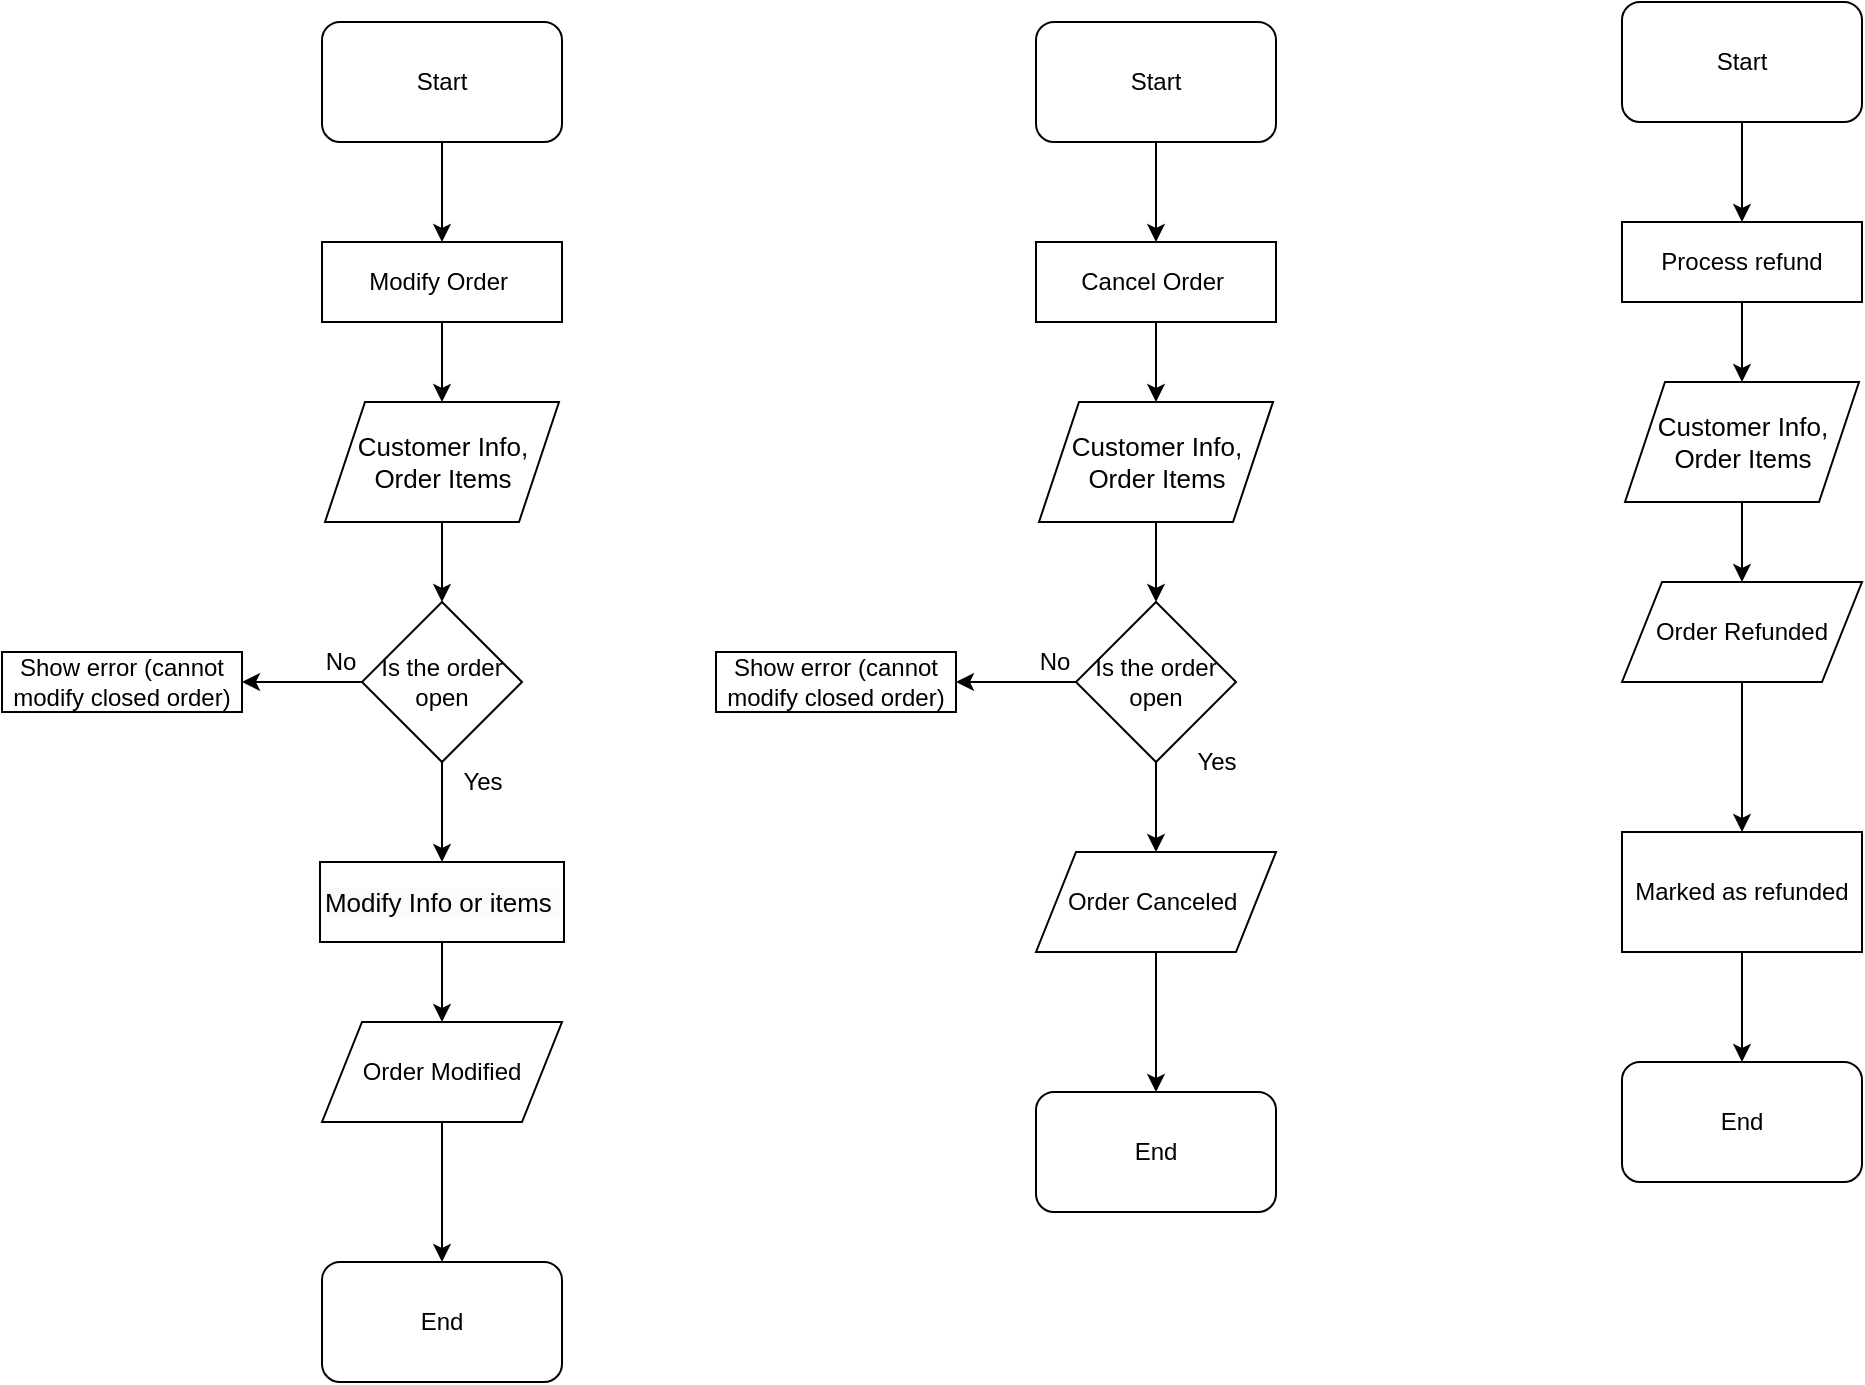 <mxfile version="24.7.17">
  <diagram name="Page-1" id="1tUYA6t7i-9BOZn0U4gb">
    <mxGraphModel dx="2503" dy="1124" grid="1" gridSize="10" guides="1" tooltips="1" connect="1" arrows="1" fold="1" page="1" pageScale="1" pageWidth="827" pageHeight="1169" math="0" shadow="0">
      <root>
        <mxCell id="0" />
        <mxCell id="1" parent="0" />
        <mxCell id="YLlzP3E9w1X3eF8znKFz-6" value="" style="edgeStyle=orthogonalEdgeStyle;rounded=0;orthogonalLoop=1;jettySize=auto;html=1;" edge="1" parent="1" source="YLlzP3E9w1X3eF8znKFz-1" target="YLlzP3E9w1X3eF8znKFz-5">
          <mxGeometry relative="1" as="geometry" />
        </mxCell>
        <mxCell id="YLlzP3E9w1X3eF8znKFz-1" value="Start" style="rounded=1;whiteSpace=wrap;html=1;" vertex="1" parent="1">
          <mxGeometry x="70" y="70" width="120" height="60" as="geometry" />
        </mxCell>
        <mxCell id="YLlzP3E9w1X3eF8znKFz-8" value="" style="edgeStyle=orthogonalEdgeStyle;rounded=0;orthogonalLoop=1;jettySize=auto;html=1;" edge="1" parent="1" source="YLlzP3E9w1X3eF8znKFz-5" target="YLlzP3E9w1X3eF8znKFz-7">
          <mxGeometry relative="1" as="geometry" />
        </mxCell>
        <mxCell id="YLlzP3E9w1X3eF8znKFz-5" value="&lt;span style=&quot;font-style: normal; font-variant-caps: normal; font-weight: 400; letter-spacing: normal; text-align: start; text-indent: 0px; text-transform: none; white-space: normal; word-spacing: 0px; -webkit-text-stroke-width: 0px; text-decoration: none; caret-color: rgb(0, 0, 0); color: rgb(0, 0, 0); float: none; display: inline !important;&quot;&gt;Modify Order&lt;span class=&quot;Apple-converted-space&quot;&gt;&amp;nbsp;&lt;/span&gt;&lt;/span&gt;" style="rounded=0;whiteSpace=wrap;html=1;" vertex="1" parent="1">
          <mxGeometry x="70" y="180" width="120" height="40" as="geometry" />
        </mxCell>
        <mxCell id="YLlzP3E9w1X3eF8znKFz-19" style="edgeStyle=orthogonalEdgeStyle;rounded=0;orthogonalLoop=1;jettySize=auto;html=1;entryX=0.5;entryY=0;entryDx=0;entryDy=0;" edge="1" parent="1" source="YLlzP3E9w1X3eF8znKFz-7" target="YLlzP3E9w1X3eF8znKFz-12">
          <mxGeometry relative="1" as="geometry" />
        </mxCell>
        <mxCell id="YLlzP3E9w1X3eF8znKFz-7" value="&lt;span style=&quot;text-align: start; font-size: 13px;&quot;&gt;Customer Info, Order Items&lt;/span&gt;" style="shape=parallelogram;perimeter=parallelogramPerimeter;whiteSpace=wrap;html=1;fixedSize=1;" vertex="1" parent="1">
          <mxGeometry x="71.5" y="260" width="117" height="60" as="geometry" />
        </mxCell>
        <mxCell id="YLlzP3E9w1X3eF8znKFz-21" value="" style="edgeStyle=orthogonalEdgeStyle;rounded=0;orthogonalLoop=1;jettySize=auto;html=1;" edge="1" parent="1" source="YLlzP3E9w1X3eF8znKFz-9" target="YLlzP3E9w1X3eF8znKFz-20">
          <mxGeometry relative="1" as="geometry" />
        </mxCell>
        <mxCell id="YLlzP3E9w1X3eF8znKFz-9" value="&lt;span style=&quot;text-align: start;&quot;&gt;&lt;font style=&quot;font-size: 12px;&quot;&gt;Order Modified&lt;/font&gt;&lt;/span&gt;" style="shape=parallelogram;perimeter=parallelogramPerimeter;whiteSpace=wrap;html=1;fixedSize=1;" vertex="1" parent="1">
          <mxGeometry x="70" y="570" width="120" height="50" as="geometry" />
        </mxCell>
        <mxCell id="YLlzP3E9w1X3eF8znKFz-10" style="edgeStyle=orthogonalEdgeStyle;rounded=0;orthogonalLoop=1;jettySize=auto;html=1;entryX=0.5;entryY=0;entryDx=0;entryDy=0;" edge="1" parent="1" source="YLlzP3E9w1X3eF8znKFz-12" target="YLlzP3E9w1X3eF8znKFz-16">
          <mxGeometry relative="1" as="geometry" />
        </mxCell>
        <mxCell id="YLlzP3E9w1X3eF8znKFz-11" style="edgeStyle=orthogonalEdgeStyle;rounded=0;orthogonalLoop=1;jettySize=auto;html=1;" edge="1" parent="1" source="YLlzP3E9w1X3eF8znKFz-12" target="YLlzP3E9w1X3eF8znKFz-13">
          <mxGeometry relative="1" as="geometry" />
        </mxCell>
        <mxCell id="YLlzP3E9w1X3eF8znKFz-12" value="&lt;span style=&quot;text-align: start;&quot;&gt;Is the order open&lt;/span&gt;" style="rhombus;whiteSpace=wrap;html=1;" vertex="1" parent="1">
          <mxGeometry x="90" y="360" width="80" height="80" as="geometry" />
        </mxCell>
        <mxCell id="YLlzP3E9w1X3eF8znKFz-13" value="&lt;span style=&quot;text-align: start;&quot;&gt;&lt;font style=&quot;font-size: 12px;&quot;&gt;Show error (cannot modify closed order)&lt;/font&gt;&lt;/span&gt;" style="rounded=0;whiteSpace=wrap;html=1;" vertex="1" parent="1">
          <mxGeometry x="-90" y="385" width="120" height="30" as="geometry" />
        </mxCell>
        <mxCell id="YLlzP3E9w1X3eF8znKFz-14" value="No" style="text;html=1;align=center;verticalAlign=middle;resizable=0;points=[];autosize=1;strokeColor=none;fillColor=none;" vertex="1" parent="1">
          <mxGeometry x="58.5" y="375" width="40" height="30" as="geometry" />
        </mxCell>
        <mxCell id="YLlzP3E9w1X3eF8znKFz-15" style="edgeStyle=orthogonalEdgeStyle;rounded=0;orthogonalLoop=1;jettySize=auto;html=1;" edge="1" parent="1" source="YLlzP3E9w1X3eF8znKFz-16" target="YLlzP3E9w1X3eF8znKFz-9">
          <mxGeometry relative="1" as="geometry" />
        </mxCell>
        <mxCell id="YLlzP3E9w1X3eF8znKFz-16" value="&lt;span style=&quot;caret-color: rgb(0, 0, 0); color: rgb(0, 0, 0); font-family: Helvetica; font-size: 13px; font-style: normal; font-variant-caps: normal; font-weight: 400; letter-spacing: normal; orphans: auto; text-align: start; text-indent: 0px; text-transform: none; white-space: normal; widows: auto; word-spacing: 0px; -webkit-text-stroke-width: 0px; background-color: rgb(251, 251, 251); text-decoration: none; display: inline !important; float: none;&quot;&gt;Modify Info or items&amp;nbsp;&lt;/span&gt;" style="rounded=0;whiteSpace=wrap;html=1;" vertex="1" parent="1">
          <mxGeometry x="69" y="490" width="122" height="40" as="geometry" />
        </mxCell>
        <mxCell id="YLlzP3E9w1X3eF8znKFz-17" value="Yes" style="text;html=1;align=center;verticalAlign=middle;resizable=0;points=[];autosize=1;strokeColor=none;fillColor=none;" vertex="1" parent="1">
          <mxGeometry x="130" y="435" width="40" height="30" as="geometry" />
        </mxCell>
        <mxCell id="YLlzP3E9w1X3eF8znKFz-20" value="End" style="rounded=1;whiteSpace=wrap;html=1;" vertex="1" parent="1">
          <mxGeometry x="70" y="690" width="120" height="60" as="geometry" />
        </mxCell>
        <mxCell id="YLlzP3E9w1X3eF8znKFz-39" value="" style="edgeStyle=orthogonalEdgeStyle;rounded=0;orthogonalLoop=1;jettySize=auto;html=1;" edge="1" parent="1" source="YLlzP3E9w1X3eF8znKFz-40" target="YLlzP3E9w1X3eF8znKFz-42">
          <mxGeometry relative="1" as="geometry" />
        </mxCell>
        <mxCell id="YLlzP3E9w1X3eF8znKFz-40" value="Start" style="rounded=1;whiteSpace=wrap;html=1;" vertex="1" parent="1">
          <mxGeometry x="427" y="70" width="120" height="60" as="geometry" />
        </mxCell>
        <mxCell id="YLlzP3E9w1X3eF8znKFz-41" value="" style="edgeStyle=orthogonalEdgeStyle;rounded=0;orthogonalLoop=1;jettySize=auto;html=1;" edge="1" parent="1" source="YLlzP3E9w1X3eF8znKFz-42" target="YLlzP3E9w1X3eF8znKFz-44">
          <mxGeometry relative="1" as="geometry" />
        </mxCell>
        <mxCell id="YLlzP3E9w1X3eF8znKFz-42" value="&lt;span style=&quot;font-style: normal; font-variant-caps: normal; font-weight: 400; letter-spacing: normal; text-align: start; text-indent: 0px; text-transform: none; white-space: normal; word-spacing: 0px; -webkit-text-stroke-width: 0px; text-decoration: none; caret-color: rgb(0, 0, 0); color: rgb(0, 0, 0); float: none; display: inline !important;&quot;&gt;Cancel Order&lt;span class=&quot;Apple-converted-space&quot;&gt;&amp;nbsp;&lt;/span&gt;&lt;/span&gt;" style="rounded=0;whiteSpace=wrap;html=1;" vertex="1" parent="1">
          <mxGeometry x="427" y="180" width="120" height="40" as="geometry" />
        </mxCell>
        <mxCell id="YLlzP3E9w1X3eF8znKFz-43" style="edgeStyle=orthogonalEdgeStyle;rounded=0;orthogonalLoop=1;jettySize=auto;html=1;entryX=0.5;entryY=0;entryDx=0;entryDy=0;" edge="1" parent="1" source="YLlzP3E9w1X3eF8znKFz-44" target="YLlzP3E9w1X3eF8znKFz-49">
          <mxGeometry relative="1" as="geometry" />
        </mxCell>
        <mxCell id="YLlzP3E9w1X3eF8znKFz-44" value="&lt;span style=&quot;text-align: start; font-size: 13px;&quot;&gt;Customer Info, Order Items&lt;/span&gt;" style="shape=parallelogram;perimeter=parallelogramPerimeter;whiteSpace=wrap;html=1;fixedSize=1;" vertex="1" parent="1">
          <mxGeometry x="428.5" y="260" width="117" height="60" as="geometry" />
        </mxCell>
        <mxCell id="YLlzP3E9w1X3eF8znKFz-45" value="" style="edgeStyle=orthogonalEdgeStyle;rounded=0;orthogonalLoop=1;jettySize=auto;html=1;" edge="1" parent="1" source="YLlzP3E9w1X3eF8znKFz-46" target="YLlzP3E9w1X3eF8znKFz-55">
          <mxGeometry relative="1" as="geometry" />
        </mxCell>
        <mxCell id="YLlzP3E9w1X3eF8znKFz-46" value="&lt;span style=&quot;text-align: start;&quot;&gt;&lt;font&gt;Order Canceled&amp;nbsp;&lt;/font&gt;&lt;/span&gt;" style="shape=parallelogram;perimeter=parallelogramPerimeter;whiteSpace=wrap;html=1;fixedSize=1;" vertex="1" parent="1">
          <mxGeometry x="427" y="485" width="120" height="50" as="geometry" />
        </mxCell>
        <mxCell id="YLlzP3E9w1X3eF8znKFz-48" style="edgeStyle=orthogonalEdgeStyle;rounded=0;orthogonalLoop=1;jettySize=auto;html=1;" edge="1" parent="1" source="YLlzP3E9w1X3eF8znKFz-49" target="YLlzP3E9w1X3eF8znKFz-50">
          <mxGeometry relative="1" as="geometry" />
        </mxCell>
        <mxCell id="YLlzP3E9w1X3eF8znKFz-56" value="" style="edgeStyle=orthogonalEdgeStyle;rounded=0;orthogonalLoop=1;jettySize=auto;html=1;" edge="1" parent="1" source="YLlzP3E9w1X3eF8znKFz-49" target="YLlzP3E9w1X3eF8znKFz-46">
          <mxGeometry relative="1" as="geometry" />
        </mxCell>
        <mxCell id="YLlzP3E9w1X3eF8znKFz-49" value="&lt;span style=&quot;text-align: start;&quot;&gt;Is the order open&lt;/span&gt;" style="rhombus;whiteSpace=wrap;html=1;" vertex="1" parent="1">
          <mxGeometry x="447" y="360" width="80" height="80" as="geometry" />
        </mxCell>
        <mxCell id="YLlzP3E9w1X3eF8znKFz-50" value="&lt;span style=&quot;text-align: start;&quot;&gt;&lt;font style=&quot;font-size: 12px;&quot;&gt;Show error (cannot modify closed order)&lt;/font&gt;&lt;/span&gt;" style="rounded=0;whiteSpace=wrap;html=1;" vertex="1" parent="1">
          <mxGeometry x="267" y="385" width="120" height="30" as="geometry" />
        </mxCell>
        <mxCell id="YLlzP3E9w1X3eF8znKFz-51" value="No" style="text;html=1;align=center;verticalAlign=middle;resizable=0;points=[];autosize=1;strokeColor=none;fillColor=none;" vertex="1" parent="1">
          <mxGeometry x="415.5" y="375" width="40" height="30" as="geometry" />
        </mxCell>
        <mxCell id="YLlzP3E9w1X3eF8znKFz-54" value="Yes" style="text;html=1;align=center;verticalAlign=middle;resizable=0;points=[];autosize=1;strokeColor=none;fillColor=none;" vertex="1" parent="1">
          <mxGeometry x="497" y="425" width="40" height="30" as="geometry" />
        </mxCell>
        <mxCell id="YLlzP3E9w1X3eF8znKFz-55" value="End" style="rounded=1;whiteSpace=wrap;html=1;" vertex="1" parent="1">
          <mxGeometry x="427" y="605" width="120" height="60" as="geometry" />
        </mxCell>
        <mxCell id="YLlzP3E9w1X3eF8znKFz-57" value="" style="edgeStyle=orthogonalEdgeStyle;rounded=0;orthogonalLoop=1;jettySize=auto;html=1;" edge="1" parent="1" source="YLlzP3E9w1X3eF8znKFz-58" target="YLlzP3E9w1X3eF8znKFz-60">
          <mxGeometry relative="1" as="geometry" />
        </mxCell>
        <mxCell id="YLlzP3E9w1X3eF8znKFz-58" value="Start" style="rounded=1;whiteSpace=wrap;html=1;" vertex="1" parent="1">
          <mxGeometry x="720" y="60" width="120" height="60" as="geometry" />
        </mxCell>
        <mxCell id="YLlzP3E9w1X3eF8znKFz-59" value="" style="edgeStyle=orthogonalEdgeStyle;rounded=0;orthogonalLoop=1;jettySize=auto;html=1;" edge="1" parent="1" source="YLlzP3E9w1X3eF8znKFz-60" target="YLlzP3E9w1X3eF8znKFz-62">
          <mxGeometry relative="1" as="geometry" />
        </mxCell>
        <mxCell id="YLlzP3E9w1X3eF8znKFz-60" value="&lt;span style=&quot;text-align: start;&quot;&gt;Process refund&lt;/span&gt;" style="rounded=0;whiteSpace=wrap;html=1;" vertex="1" parent="1">
          <mxGeometry x="720" y="170" width="120" height="40" as="geometry" />
        </mxCell>
        <mxCell id="YLlzP3E9w1X3eF8znKFz-72" value="" style="edgeStyle=orthogonalEdgeStyle;rounded=0;orthogonalLoop=1;jettySize=auto;html=1;" edge="1" parent="1" source="YLlzP3E9w1X3eF8znKFz-62" target="YLlzP3E9w1X3eF8znKFz-64">
          <mxGeometry relative="1" as="geometry" />
        </mxCell>
        <mxCell id="YLlzP3E9w1X3eF8znKFz-62" value="&lt;span style=&quot;text-align: start; font-size: 13px;&quot;&gt;Customer Info, Order Items&lt;/span&gt;" style="shape=parallelogram;perimeter=parallelogramPerimeter;whiteSpace=wrap;html=1;fixedSize=1;" vertex="1" parent="1">
          <mxGeometry x="721.5" y="250" width="117" height="60" as="geometry" />
        </mxCell>
        <mxCell id="YLlzP3E9w1X3eF8znKFz-75" value="" style="edgeStyle=orthogonalEdgeStyle;rounded=0;orthogonalLoop=1;jettySize=auto;html=1;" edge="1" parent="1" source="YLlzP3E9w1X3eF8znKFz-64" target="YLlzP3E9w1X3eF8znKFz-74">
          <mxGeometry relative="1" as="geometry" />
        </mxCell>
        <mxCell id="YLlzP3E9w1X3eF8znKFz-64" value="&lt;span style=&quot;text-align: start;&quot;&gt;&lt;font&gt;Order Refunded&lt;/font&gt;&lt;/span&gt;" style="shape=parallelogram;perimeter=parallelogramPerimeter;whiteSpace=wrap;html=1;fixedSize=1;" vertex="1" parent="1">
          <mxGeometry x="720" y="350" width="120" height="50" as="geometry" />
        </mxCell>
        <mxCell id="YLlzP3E9w1X3eF8znKFz-71" value="End" style="rounded=1;whiteSpace=wrap;html=1;" vertex="1" parent="1">
          <mxGeometry x="720" y="590" width="120" height="60" as="geometry" />
        </mxCell>
        <mxCell id="YLlzP3E9w1X3eF8znKFz-76" value="" style="edgeStyle=orthogonalEdgeStyle;rounded=0;orthogonalLoop=1;jettySize=auto;html=1;" edge="1" parent="1" source="YLlzP3E9w1X3eF8znKFz-74" target="YLlzP3E9w1X3eF8znKFz-71">
          <mxGeometry relative="1" as="geometry" />
        </mxCell>
        <mxCell id="YLlzP3E9w1X3eF8znKFz-74" value="Marked as refunded" style="whiteSpace=wrap;html=1;" vertex="1" parent="1">
          <mxGeometry x="720" y="475" width="120" height="60" as="geometry" />
        </mxCell>
      </root>
    </mxGraphModel>
  </diagram>
</mxfile>
